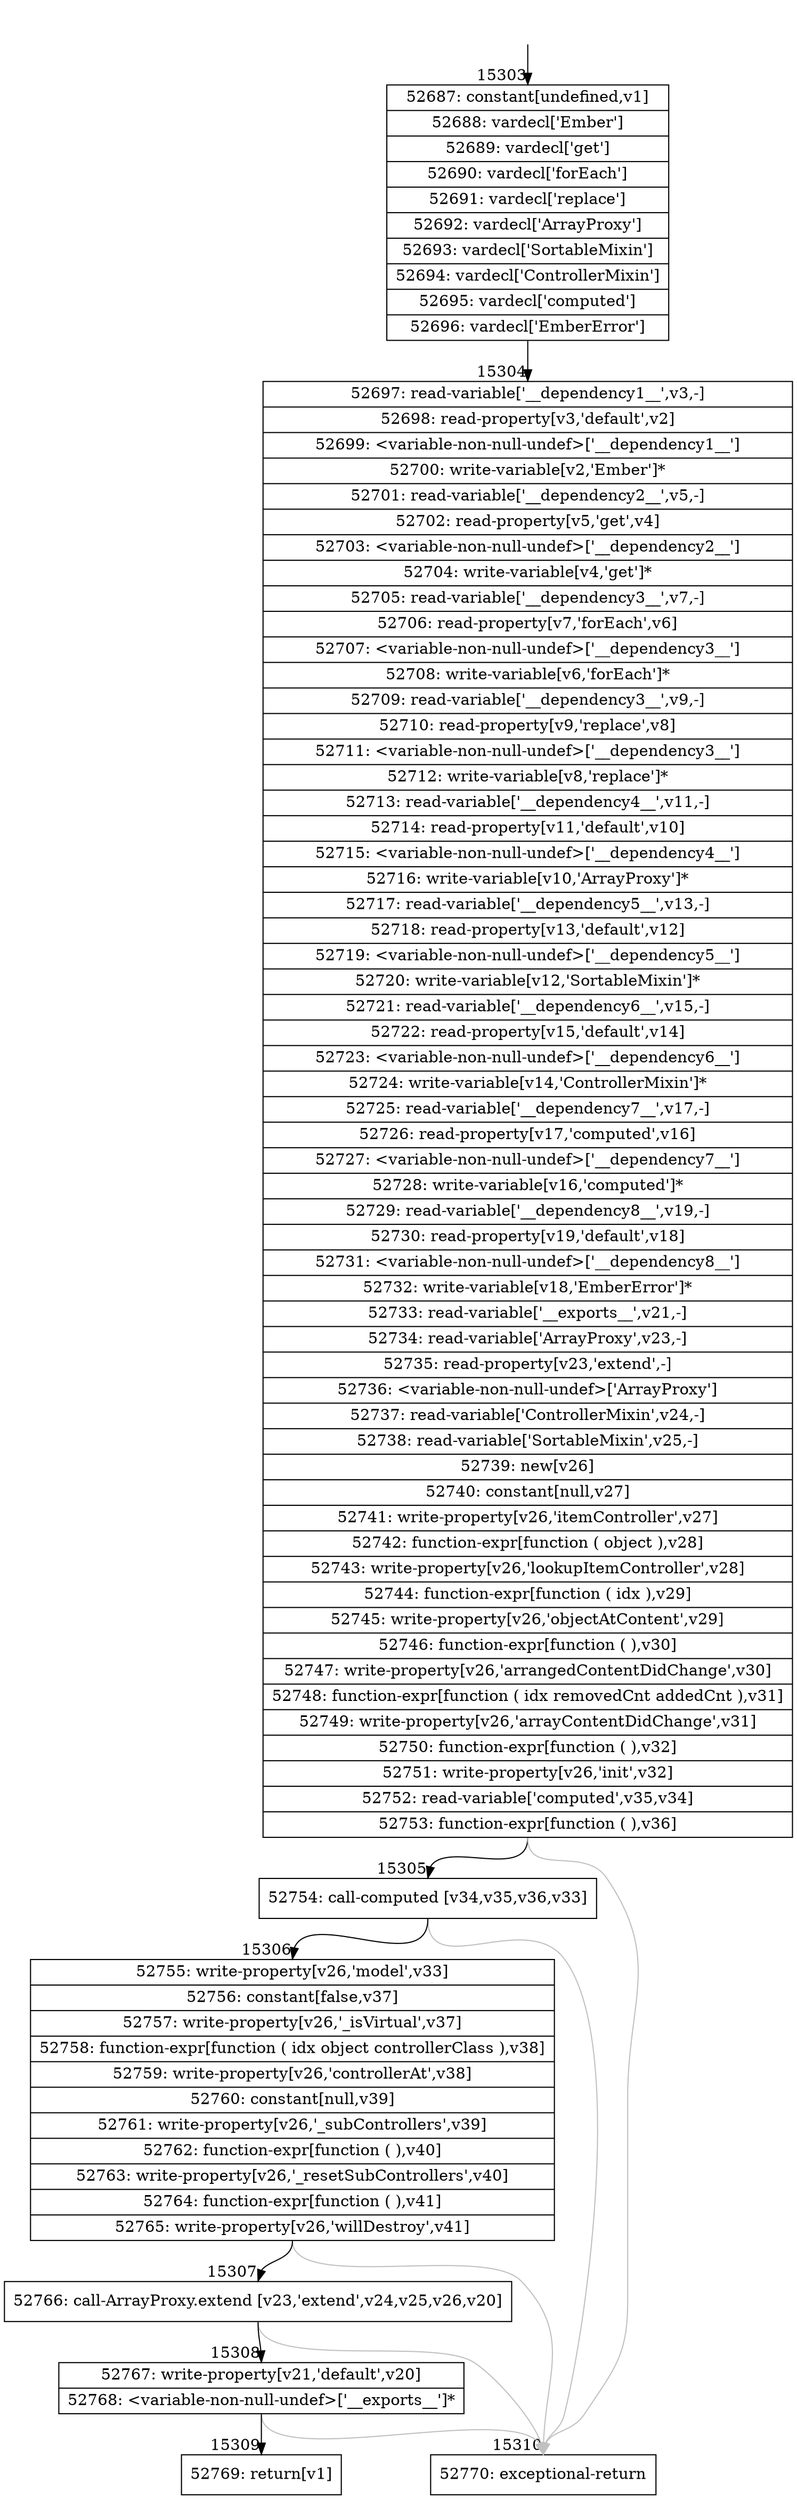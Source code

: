 digraph {
rankdir="TD"
BB_entry1284[shape=none,label=""];
BB_entry1284 -> BB15303 [tailport=s, headport=n, headlabel="    15303"]
BB15303 [shape=record label="{52687: constant[undefined,v1]|52688: vardecl['Ember']|52689: vardecl['get']|52690: vardecl['forEach']|52691: vardecl['replace']|52692: vardecl['ArrayProxy']|52693: vardecl['SortableMixin']|52694: vardecl['ControllerMixin']|52695: vardecl['computed']|52696: vardecl['EmberError']}" ] 
BB15303 -> BB15304 [tailport=s, headport=n, headlabel="      15304"]
BB15304 [shape=record label="{52697: read-variable['__dependency1__',v3,-]|52698: read-property[v3,'default',v2]|52699: \<variable-non-null-undef\>['__dependency1__']|52700: write-variable[v2,'Ember']*|52701: read-variable['__dependency2__',v5,-]|52702: read-property[v5,'get',v4]|52703: \<variable-non-null-undef\>['__dependency2__']|52704: write-variable[v4,'get']*|52705: read-variable['__dependency3__',v7,-]|52706: read-property[v7,'forEach',v6]|52707: \<variable-non-null-undef\>['__dependency3__']|52708: write-variable[v6,'forEach']*|52709: read-variable['__dependency3__',v9,-]|52710: read-property[v9,'replace',v8]|52711: \<variable-non-null-undef\>['__dependency3__']|52712: write-variable[v8,'replace']*|52713: read-variable['__dependency4__',v11,-]|52714: read-property[v11,'default',v10]|52715: \<variable-non-null-undef\>['__dependency4__']|52716: write-variable[v10,'ArrayProxy']*|52717: read-variable['__dependency5__',v13,-]|52718: read-property[v13,'default',v12]|52719: \<variable-non-null-undef\>['__dependency5__']|52720: write-variable[v12,'SortableMixin']*|52721: read-variable['__dependency6__',v15,-]|52722: read-property[v15,'default',v14]|52723: \<variable-non-null-undef\>['__dependency6__']|52724: write-variable[v14,'ControllerMixin']*|52725: read-variable['__dependency7__',v17,-]|52726: read-property[v17,'computed',v16]|52727: \<variable-non-null-undef\>['__dependency7__']|52728: write-variable[v16,'computed']*|52729: read-variable['__dependency8__',v19,-]|52730: read-property[v19,'default',v18]|52731: \<variable-non-null-undef\>['__dependency8__']|52732: write-variable[v18,'EmberError']*|52733: read-variable['__exports__',v21,-]|52734: read-variable['ArrayProxy',v23,-]|52735: read-property[v23,'extend',-]|52736: \<variable-non-null-undef\>['ArrayProxy']|52737: read-variable['ControllerMixin',v24,-]|52738: read-variable['SortableMixin',v25,-]|52739: new[v26]|52740: constant[null,v27]|52741: write-property[v26,'itemController',v27]|52742: function-expr[function ( object ),v28]|52743: write-property[v26,'lookupItemController',v28]|52744: function-expr[function ( idx ),v29]|52745: write-property[v26,'objectAtContent',v29]|52746: function-expr[function ( ),v30]|52747: write-property[v26,'arrangedContentDidChange',v30]|52748: function-expr[function ( idx removedCnt addedCnt ),v31]|52749: write-property[v26,'arrayContentDidChange',v31]|52750: function-expr[function ( ),v32]|52751: write-property[v26,'init',v32]|52752: read-variable['computed',v35,v34]|52753: function-expr[function ( ),v36]}" ] 
BB15304 -> BB15305 [tailport=s, headport=n, headlabel="      15305"]
BB15304 -> BB15310 [tailport=s, headport=n, color=gray, headlabel="      15310"]
BB15305 [shape=record label="{52754: call-computed [v34,v35,v36,v33]}" ] 
BB15305 -> BB15306 [tailport=s, headport=n, headlabel="      15306"]
BB15305 -> BB15310 [tailport=s, headport=n, color=gray]
BB15306 [shape=record label="{52755: write-property[v26,'model',v33]|52756: constant[false,v37]|52757: write-property[v26,'_isVirtual',v37]|52758: function-expr[function ( idx object controllerClass ),v38]|52759: write-property[v26,'controllerAt',v38]|52760: constant[null,v39]|52761: write-property[v26,'_subControllers',v39]|52762: function-expr[function ( ),v40]|52763: write-property[v26,'_resetSubControllers',v40]|52764: function-expr[function ( ),v41]|52765: write-property[v26,'willDestroy',v41]}" ] 
BB15306 -> BB15307 [tailport=s, headport=n, headlabel="      15307"]
BB15306 -> BB15310 [tailport=s, headport=n, color=gray]
BB15307 [shape=record label="{52766: call-ArrayProxy.extend [v23,'extend',v24,v25,v26,v20]}" ] 
BB15307 -> BB15308 [tailport=s, headport=n, headlabel="      15308"]
BB15307 -> BB15310 [tailport=s, headport=n, color=gray]
BB15308 [shape=record label="{52767: write-property[v21,'default',v20]|52768: \<variable-non-null-undef\>['__exports__']*}" ] 
BB15308 -> BB15309 [tailport=s, headport=n, headlabel="      15309"]
BB15308 -> BB15310 [tailport=s, headport=n, color=gray]
BB15309 [shape=record label="{52769: return[v1]}" ] 
BB15310 [shape=record label="{52770: exceptional-return}" ] 
//#$~ 28154
}
